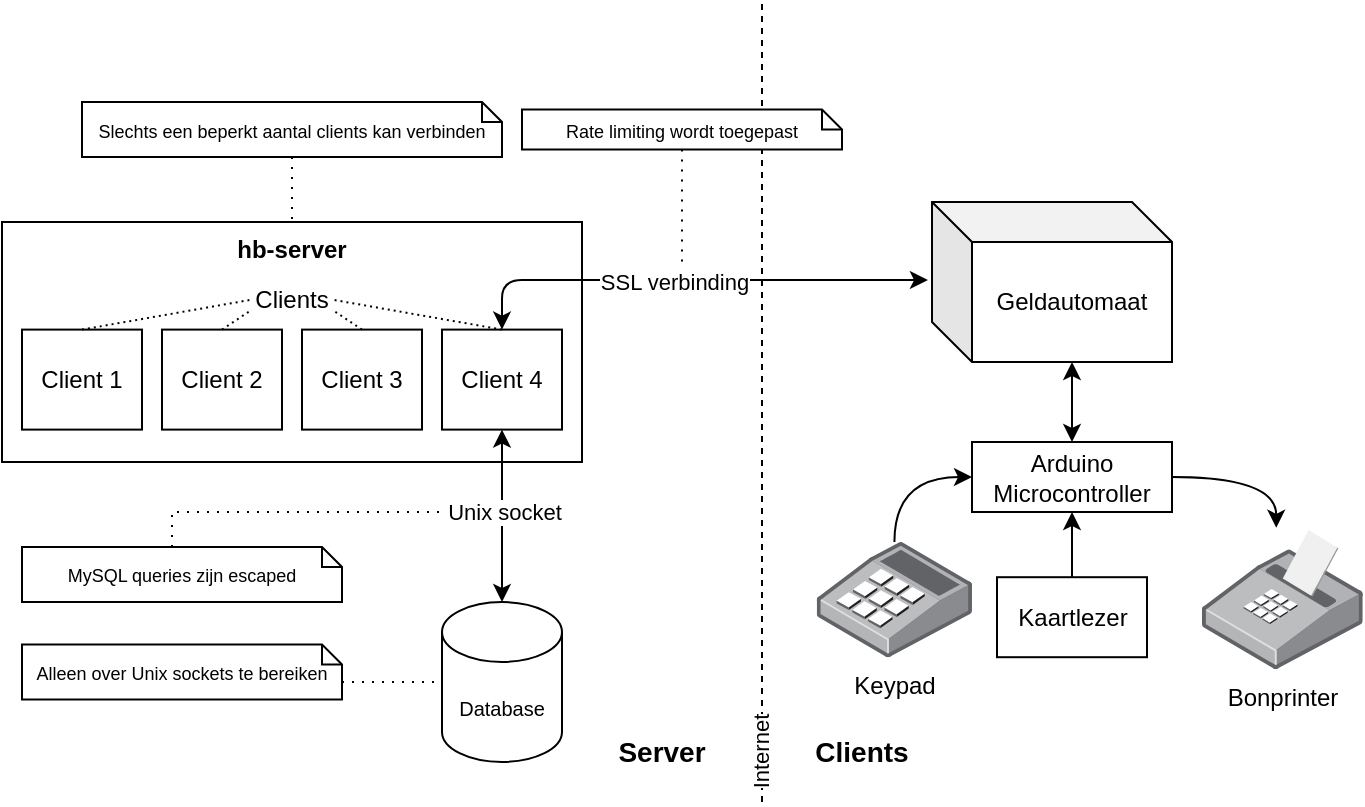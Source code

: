 <mxfile version="14.5.1" type="device"><diagram id="x1tERaECXUkkxYX-azyM" name="Page-1"><mxGraphModel dx="1330" dy="711" grid="1" gridSize="10" guides="1" tooltips="1" connect="1" arrows="1" fold="1" page="1" pageScale="1" pageWidth="827" pageHeight="1169" math="0" shadow="0"><root><mxCell id="0"/><mxCell id="1" parent="0"/><mxCell id="hxUAr-V1DkYfBa01bkSC-2" value="&lt;font style=&quot;font-size: 10px&quot;&gt;Database&lt;/font&gt;" style="shape=cylinder3;whiteSpace=wrap;html=1;boundedLbl=1;backgroundOutline=1;size=15;" parent="1" vertex="1"><mxGeometry x="280" y="300" width="60" height="80" as="geometry"/></mxCell><mxCell id="hxUAr-V1DkYfBa01bkSC-5" value="" style="endArrow=none;dashed=1;html=1;" parent="1" edge="1"><mxGeometry width="50" height="50" relative="1" as="geometry"><mxPoint x="440" y="400" as="sourcePoint"/><mxPoint x="440" as="targetPoint"/></mxGeometry></mxCell><mxCell id="bIgw9My3rJVd_b7Lqef2-7" value="Internet" style="edgeLabel;html=1;align=center;verticalAlign=middle;resizable=0;points=[];rotation=-90;" parent="hxUAr-V1DkYfBa01bkSC-5" vertex="1" connectable="0"><mxGeometry x="-0.173" y="-1" relative="1" as="geometry"><mxPoint x="-2" y="140.52" as="offset"/></mxGeometry></mxCell><mxCell id="hxUAr-V1DkYfBa01bkSC-8" value="Geldautomaat" style="shape=cube;whiteSpace=wrap;html=1;boundedLbl=1;backgroundOutline=1;darkOpacity=0.05;darkOpacity2=0.1;" parent="1" vertex="1"><mxGeometry x="525" y="100" width="120" height="80" as="geometry"/></mxCell><mxCell id="hxUAr-V1DkYfBa01bkSC-11" value="&lt;b&gt;&lt;font style=&quot;font-size: 14px&quot;&gt;Server&lt;/font&gt;&lt;/b&gt;" style="text;html=1;strokeColor=none;fillColor=none;align=center;verticalAlign=middle;whiteSpace=wrap;rounded=0;" parent="1" vertex="1"><mxGeometry x="350" y="355" width="80" height="40" as="geometry"/></mxCell><mxCell id="hxUAr-V1DkYfBa01bkSC-12" value="&lt;b&gt;&lt;font style=&quot;font-size: 14px&quot;&gt;Clients&lt;/font&gt;&lt;/b&gt;" style="text;html=1;strokeColor=none;fillColor=none;align=center;verticalAlign=middle;whiteSpace=wrap;rounded=0;" parent="1" vertex="1"><mxGeometry x="450" y="355" width="80" height="40" as="geometry"/></mxCell><mxCell id="ACoGE7GiNukFRDtFyqS7-6" style="edgeStyle=orthogonalEdgeStyle;orthogonalLoop=1;jettySize=auto;html=1;exitX=1;exitY=0.5;exitDx=0;exitDy=0;entryX=0.462;entryY=-0.013;entryDx=0;entryDy=0;entryPerimeter=0;curved=1;" parent="1" source="hxUAr-V1DkYfBa01bkSC-25" target="ACoGE7GiNukFRDtFyqS7-2" edge="1"><mxGeometry relative="1" as="geometry"/></mxCell><mxCell id="hxUAr-V1DkYfBa01bkSC-25" value="Arduino&lt;br&gt;Microcontroller" style="rounded=0;whiteSpace=wrap;html=1;" parent="1" vertex="1"><mxGeometry x="545" y="220" width="100" height="35" as="geometry"/></mxCell><mxCell id="hxUAr-V1DkYfBa01bkSC-27" value="" style="endArrow=classic;html=1;exitX=0.5;exitY=0;exitDx=0;exitDy=0;entryX=0;entryY=0;entryDx=70;entryDy=80;entryPerimeter=0;startArrow=classic;startFill=1;" parent="1" source="hxUAr-V1DkYfBa01bkSC-25" target="hxUAr-V1DkYfBa01bkSC-8" edge="1"><mxGeometry width="50" height="50" relative="1" as="geometry"><mxPoint x="685" y="250" as="sourcePoint"/><mxPoint x="735" y="200" as="targetPoint"/></mxGeometry></mxCell><mxCell id="hxUAr-V1DkYfBa01bkSC-29" value="Kaartlezer&lt;br&gt;" style="rounded=0;whiteSpace=wrap;html=1;" parent="1" vertex="1"><mxGeometry x="557.5" y="287.6" width="75" height="40" as="geometry"/></mxCell><mxCell id="hxUAr-V1DkYfBa01bkSC-30" value="" style="endArrow=classic;html=1;exitX=0.5;exitY=0;exitDx=0;exitDy=0;entryX=0.5;entryY=1;entryDx=0;entryDy=0;" parent="1" source="hxUAr-V1DkYfBa01bkSC-29" target="hxUAr-V1DkYfBa01bkSC-25" edge="1"><mxGeometry width="50" height="50" relative="1" as="geometry"><mxPoint x="675" y="320" as="sourcePoint"/><mxPoint x="725" y="270" as="targetPoint"/></mxGeometry></mxCell><mxCell id="bIgw9My3rJVd_b7Lqef2-3" style="edgeStyle=orthogonalEdgeStyle;rounded=0;orthogonalLoop=1;jettySize=auto;html=1;exitX=0;exitY=0;exitDx=75;exitDy=0;exitPerimeter=0;dashed=1;dashPattern=1 4;endArrow=none;endFill=0;" parent="1" edge="1" source="bIgw9My3rJVd_b7Lqef2-1"><mxGeometry relative="1" as="geometry"><mxPoint x="280" y="255" as="targetPoint"/><Array as="points"><mxPoint x="145" y="255"/></Array><mxPoint x="135" y="270" as="sourcePoint"/></mxGeometry></mxCell><mxCell id="bIgw9My3rJVd_b7Lqef2-1" value="&lt;font style=&quot;font-size: 9px&quot;&gt;MySQL queries zijn escaped&lt;/font&gt;" style="shape=note;size=10;whiteSpace=wrap;html=1;" parent="1" vertex="1"><mxGeometry x="70" y="272.5" width="160" height="27.5" as="geometry"/></mxCell><mxCell id="j0euVGBXUqkSKSCekDN2-19" style="edgeStyle=orthogonalEdgeStyle;rounded=0;orthogonalLoop=1;jettySize=auto;html=1;exitX=0.5;exitY=1;exitDx=0;exitDy=0;exitPerimeter=0;dashed=1;dashPattern=1 4;endArrow=none;endFill=0;" edge="1" parent="1" source="bIgw9My3rJVd_b7Lqef2-4"><mxGeometry relative="1" as="geometry"><mxPoint x="400" y="130" as="targetPoint"/></mxGeometry></mxCell><mxCell id="bIgw9My3rJVd_b7Lqef2-4" value="&lt;font style=&quot;font-size: 9px&quot;&gt;Rate limiting wordt toegepast&lt;/font&gt;" style="shape=note;size=10;whiteSpace=wrap;html=1;" parent="1" vertex="1"><mxGeometry x="320" y="53.75" width="160" height="20" as="geometry"/></mxCell><mxCell id="ACoGE7GiNukFRDtFyqS7-2" value="Bonprinter" style="points=[];aspect=fixed;html=1;align=center;shadow=0;dashed=0;image;image=img/lib/allied_telesis/computer_and_terminals/POS_Printer.svg;" parent="1" vertex="1"><mxGeometry x="660" y="263.8" width="80.37" height="70" as="geometry"/></mxCell><mxCell id="ACoGE7GiNukFRDtFyqS7-8" style="edgeStyle=orthogonalEdgeStyle;curved=1;orthogonalLoop=1;jettySize=auto;html=1;entryX=0;entryY=0.5;entryDx=0;entryDy=0;" parent="1" source="ACoGE7GiNukFRDtFyqS7-3" target="hxUAr-V1DkYfBa01bkSC-25" edge="1"><mxGeometry relative="1" as="geometry"/></mxCell><mxCell id="ACoGE7GiNukFRDtFyqS7-3" value="Keypad" style="points=[];aspect=fixed;html=1;align=center;shadow=0;dashed=0;image;image=img/lib/allied_telesis/computer_and_terminals/POS_keypad.svg;" parent="1" vertex="1"><mxGeometry x="467.37" y="270" width="77.63" height="57.6" as="geometry"/></mxCell><mxCell id="j0euVGBXUqkSKSCekDN2-9" value="" style="group" vertex="1" connectable="0" parent="1"><mxGeometry x="60" y="110" width="290" height="120" as="geometry"/></mxCell><mxCell id="hxUAr-V1DkYfBa01bkSC-1" value="hb-server" style="rounded=0;whiteSpace=wrap;html=1;verticalAlign=top;fontStyle=1" parent="j0euVGBXUqkSKSCekDN2-9" vertex="1"><mxGeometry width="290" height="120" as="geometry"/></mxCell><mxCell id="j0euVGBXUqkSKSCekDN2-2" value="Client 1" style="rounded=0;whiteSpace=wrap;html=1;" vertex="1" parent="j0euVGBXUqkSKSCekDN2-9"><mxGeometry x="10" y="53.8" width="60" height="50" as="geometry"/></mxCell><mxCell id="j0euVGBXUqkSKSCekDN2-3" value="Client 2" style="rounded=0;whiteSpace=wrap;html=1;" vertex="1" parent="j0euVGBXUqkSKSCekDN2-9"><mxGeometry x="80" y="53.8" width="60" height="50" as="geometry"/></mxCell><mxCell id="j0euVGBXUqkSKSCekDN2-5" value="Client 4" style="rounded=0;whiteSpace=wrap;html=1;" vertex="1" parent="j0euVGBXUqkSKSCekDN2-9"><mxGeometry x="220" y="53.8" width="60" height="50" as="geometry"/></mxCell><mxCell id="j0euVGBXUqkSKSCekDN2-6" value="Clients" style="text;html=1;strokeColor=none;fillColor=none;align=center;verticalAlign=middle;whiteSpace=wrap;rounded=0;" vertex="1" parent="j0euVGBXUqkSKSCekDN2-9"><mxGeometry x="125" y="28.8" width="40" height="20" as="geometry"/></mxCell><mxCell id="j0euVGBXUqkSKSCekDN2-4" value="Client 3" style="rounded=0;whiteSpace=wrap;html=1;" vertex="1" parent="j0euVGBXUqkSKSCekDN2-9"><mxGeometry x="150" y="53.8" width="60" height="50" as="geometry"/></mxCell><mxCell id="j0euVGBXUqkSKSCekDN2-12" value="" style="endArrow=none;html=1;entryX=0;entryY=0.5;entryDx=0;entryDy=0;exitX=0.5;exitY=0;exitDx=0;exitDy=0;dashed=1;dashPattern=1 2;" edge="1" parent="j0euVGBXUqkSKSCekDN2-9" source="j0euVGBXUqkSKSCekDN2-2" target="j0euVGBXUqkSKSCekDN2-6"><mxGeometry width="50" height="50" relative="1" as="geometry"><mxPoint x="-60" y="60" as="sourcePoint"/><mxPoint x="-10" y="10" as="targetPoint"/></mxGeometry></mxCell><mxCell id="j0euVGBXUqkSKSCekDN2-13" value="" style="endArrow=none;html=1;entryX=0;entryY=0.75;entryDx=0;entryDy=0;exitX=0.5;exitY=0;exitDx=0;exitDy=0;dashed=1;dashPattern=1 2;" edge="1" parent="j0euVGBXUqkSKSCekDN2-9" source="j0euVGBXUqkSKSCekDN2-3" target="j0euVGBXUqkSKSCekDN2-6"><mxGeometry width="50" height="50" relative="1" as="geometry"><mxPoint x="-160" y="160" as="sourcePoint"/><mxPoint x="-110" y="110" as="targetPoint"/></mxGeometry></mxCell><mxCell id="j0euVGBXUqkSKSCekDN2-14" value="" style="endArrow=none;html=1;entryX=1;entryY=0.75;entryDx=0;entryDy=0;exitX=0.5;exitY=0;exitDx=0;exitDy=0;dashed=1;dashPattern=1 2;" edge="1" parent="j0euVGBXUqkSKSCekDN2-9" source="j0euVGBXUqkSKSCekDN2-4" target="j0euVGBXUqkSKSCekDN2-6"><mxGeometry width="50" height="50" relative="1" as="geometry"><mxPoint x="-80" y="230" as="sourcePoint"/><mxPoint x="-30" y="180" as="targetPoint"/></mxGeometry></mxCell><mxCell id="j0euVGBXUqkSKSCekDN2-15" value="" style="endArrow=none;html=1;entryX=1;entryY=0.5;entryDx=0;entryDy=0;exitX=0.5;exitY=0;exitDx=0;exitDy=0;dashed=1;dashPattern=1 2;" edge="1" parent="j0euVGBXUqkSKSCekDN2-9" source="j0euVGBXUqkSKSCekDN2-5" target="j0euVGBXUqkSKSCekDN2-6"><mxGeometry width="50" height="50" relative="1" as="geometry"><mxPoint x="-80" y="210" as="sourcePoint"/><mxPoint x="-30" y="160" as="targetPoint"/></mxGeometry></mxCell><mxCell id="hxUAr-V1DkYfBa01bkSC-7" value="" style="endArrow=classic;startArrow=classic;html=1;exitX=0.5;exitY=0;exitDx=0;exitDy=0;entryX=-0.017;entryY=0.488;entryDx=0;entryDy=0;entryPerimeter=0;" parent="1" source="j0euVGBXUqkSKSCekDN2-5" target="hxUAr-V1DkYfBa01bkSC-8" edge="1"><mxGeometry width="50" height="50" relative="1" as="geometry"><mxPoint x="635" y="170" as="sourcePoint"/><mxPoint x="515" y="140" as="targetPoint"/><Array as="points"><mxPoint x="310" y="139"/></Array></mxGeometry></mxCell><mxCell id="hxUAr-V1DkYfBa01bkSC-13" value="SSL verbinding" style="edgeLabel;html=1;align=center;verticalAlign=middle;resizable=0;points=[];" parent="hxUAr-V1DkYfBa01bkSC-7" vertex="1" connectable="0"><mxGeometry x="-0.228" relative="1" as="geometry"><mxPoint x="19" y="0.37" as="offset"/></mxGeometry></mxCell><mxCell id="hxUAr-V1DkYfBa01bkSC-6" value="" style="endArrow=classic;startArrow=classic;html=1;entryX=0.5;entryY=0;entryDx=0;entryDy=0;entryPerimeter=0;exitX=0.5;exitY=1;exitDx=0;exitDy=0;" parent="1" source="j0euVGBXUqkSKSCekDN2-5" target="hxUAr-V1DkYfBa01bkSC-2" edge="1"><mxGeometry width="50" height="50" relative="1" as="geometry"><mxPoint x="180" y="470" as="sourcePoint"/><mxPoint x="195" y="340" as="targetPoint"/></mxGeometry></mxCell><mxCell id="hxUAr-V1DkYfBa01bkSC-14" value="Unix socket" style="edgeLabel;html=1;align=center;verticalAlign=middle;resizable=0;points=[];" parent="hxUAr-V1DkYfBa01bkSC-6" vertex="1" connectable="0"><mxGeometry x="-0.057" y="1" relative="1" as="geometry"><mxPoint as="offset"/></mxGeometry></mxCell><mxCell id="j0euVGBXUqkSKSCekDN2-11" style="edgeStyle=orthogonalEdgeStyle;rounded=0;orthogonalLoop=1;jettySize=auto;html=1;exitX=0;exitY=0;exitDx=160;exitDy=18.75;exitPerimeter=0;entryX=0;entryY=0.5;entryDx=0;entryDy=0;entryPerimeter=0;endArrow=none;endFill=0;dashed=1;dashPattern=1 4;" edge="1" parent="1" source="j0euVGBXUqkSKSCekDN2-10" target="hxUAr-V1DkYfBa01bkSC-2"><mxGeometry relative="1" as="geometry"/></mxCell><mxCell id="j0euVGBXUqkSKSCekDN2-10" value="&lt;font style=&quot;font-size: 9px&quot;&gt;Alleen over Unix sockets te bereiken&lt;/font&gt;" style="shape=note;size=10;whiteSpace=wrap;html=1;" vertex="1" parent="1"><mxGeometry x="70" y="321.25" width="160" height="27.5" as="geometry"/></mxCell><mxCell id="j0euVGBXUqkSKSCekDN2-18" style="edgeStyle=orthogonalEdgeStyle;rounded=0;orthogonalLoop=1;jettySize=auto;html=1;exitX=0.5;exitY=1;exitDx=0;exitDy=0;exitPerimeter=0;entryX=0.5;entryY=0;entryDx=0;entryDy=0;dashed=1;dashPattern=1 4;endArrow=none;endFill=0;" edge="1" parent="1" source="j0euVGBXUqkSKSCekDN2-16" target="hxUAr-V1DkYfBa01bkSC-1"><mxGeometry relative="1" as="geometry"/></mxCell><mxCell id="j0euVGBXUqkSKSCekDN2-16" value="&lt;font style=&quot;font-size: 9px&quot;&gt;Slechts een beperkt aantal clients kan verbinden&lt;/font&gt;" style="shape=note;size=10;whiteSpace=wrap;html=1;" vertex="1" parent="1"><mxGeometry x="100" y="50" width="210" height="27.5" as="geometry"/></mxCell></root></mxGraphModel></diagram></mxfile>